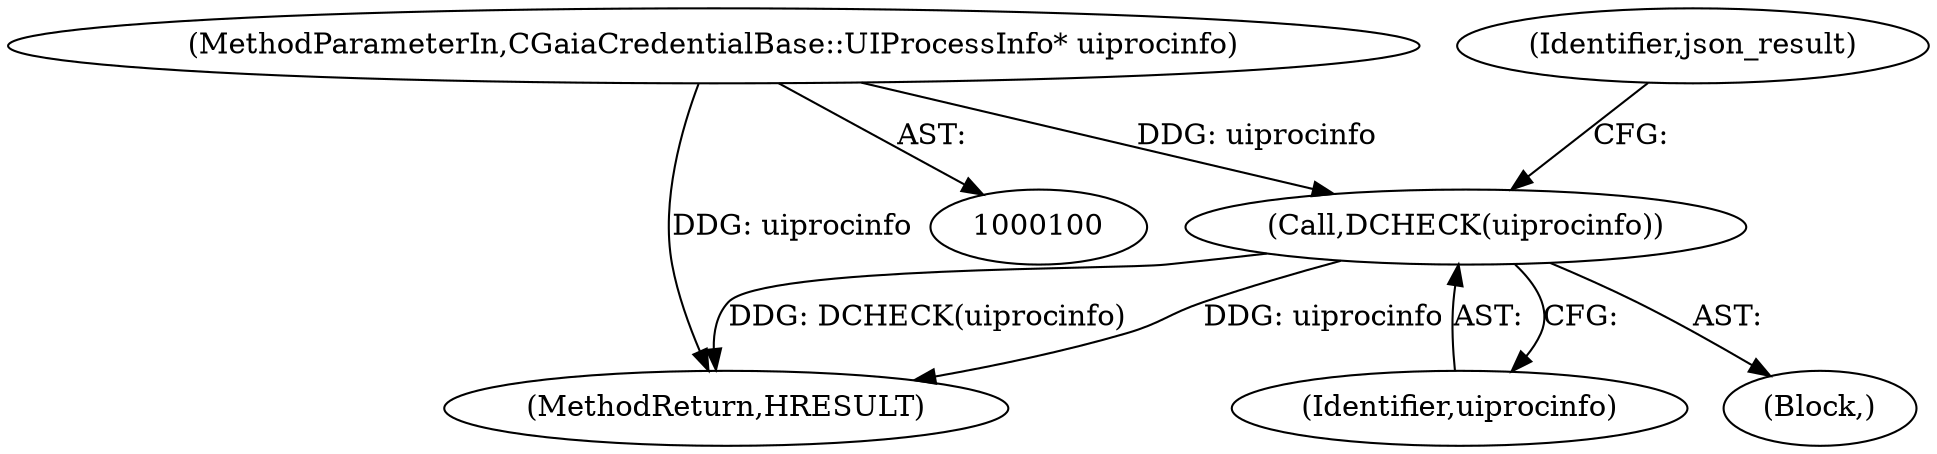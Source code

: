 digraph "0_Chrome_2440e872debd68ae7c2a8bf9ddb34df2cce378cd_1@pointer" {
"1000101" [label="(MethodParameterIn,CGaiaCredentialBase::UIProcessInfo* uiprocinfo)"];
"1000108" [label="(Call,DCHECK(uiprocinfo))"];
"1000111" [label="(Identifier,json_result)"];
"1000109" [label="(Identifier,uiprocinfo)"];
"1000189" [label="(MethodReturn,HRESULT)"];
"1000105" [label="(Block,)"];
"1000101" [label="(MethodParameterIn,CGaiaCredentialBase::UIProcessInfo* uiprocinfo)"];
"1000108" [label="(Call,DCHECK(uiprocinfo))"];
"1000101" -> "1000100"  [label="AST: "];
"1000101" -> "1000189"  [label="DDG: uiprocinfo"];
"1000101" -> "1000108"  [label="DDG: uiprocinfo"];
"1000108" -> "1000105"  [label="AST: "];
"1000108" -> "1000109"  [label="CFG: "];
"1000109" -> "1000108"  [label="AST: "];
"1000111" -> "1000108"  [label="CFG: "];
"1000108" -> "1000189"  [label="DDG: DCHECK(uiprocinfo)"];
"1000108" -> "1000189"  [label="DDG: uiprocinfo"];
}
